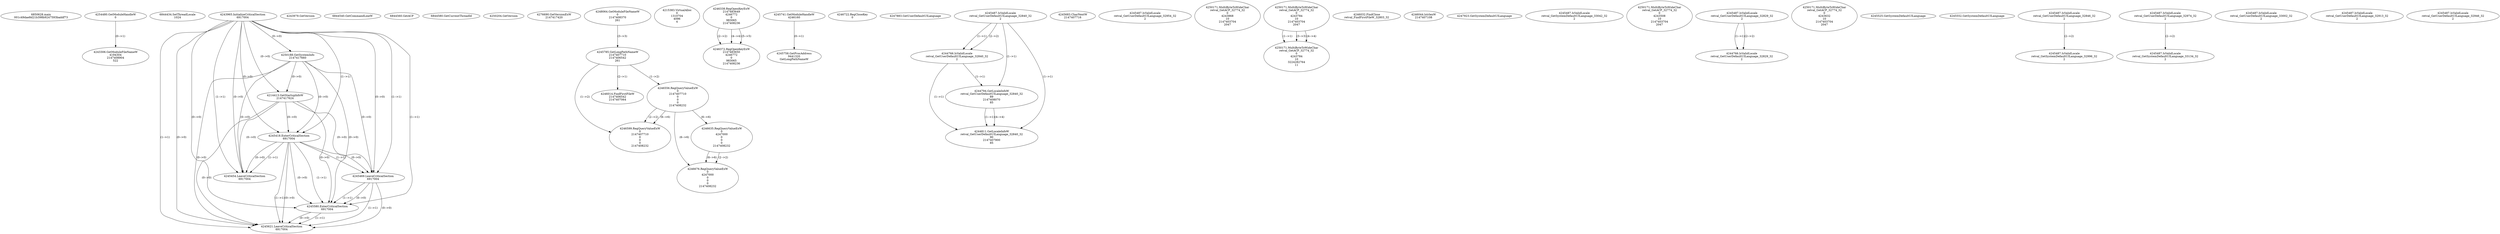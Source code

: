 // Global SCDG with merge call
digraph {
	0 [label="6850628.main
001c49dae8d21b398b9247593baddf73"]
	1 [label="4254480.GetModuleHandleW
0"]
	2 [label="6844434.SetThreadLocale
1024"]
	3 [label="4243965.InitializeCriticalSection
6917004"]
	4 [label="4243979.GetVersion
"]
	5 [label="4250188.GetSystemInfo
2147417660"]
	3 -> 5 [label="(0-->0)"]
	6 [label="6844540.GetCommandLineW
"]
	7 [label="4214413.GetStartupInfoW
2147417624"]
	3 -> 7 [label="(0-->0)"]
	5 -> 7 [label="(0-->0)"]
	8 [label="6844560.GetACP
"]
	9 [label="6844580.GetCurrentThreadId
"]
	10 [label="4250204.GetVersion
"]
	11 [label="4276690.GetVersionExW
2147417420"]
	12 [label="4243306.GetModuleFileNameW
4194304
2147408904
522"]
	1 -> 12 [label="(0-->1)"]
	13 [label="4248064.GetModuleFileNameW
0
2147408370
261"]
	14 [label="4215383.VirtualAlloc
0
1310704
4096
4"]
	15 [label="4246338.RegOpenKeyExW
2147483649
4246772
0
983065
2147408236"]
	16 [label="4246372.RegOpenKeyExW
2147483650
4246772
0
983065
2147408236"]
	15 -> 16 [label="(2-->2)"]
	15 -> 16 [label="(4-->4)"]
	15 -> 16 [label="(5-->5)"]
	17 [label="4245741.GetModuleHandleW
4246160"]
	18 [label="4245758.GetProcAddress
9441320
GetLongPathNameW"]
	17 -> 18 [label="(0-->1)"]
	19 [label="4245785.GetLongPathNameW
2147407710
2147406542
261"]
	13 -> 19 [label="(3-->3)"]
	20 [label="4246556.RegQueryValueExW
0
2147407710
0
0
0
2147408232"]
	19 -> 20 [label="(1-->2)"]
	21 [label="4246635.RegQueryValueExW
0
4247000
0
0
0
2147408232"]
	20 -> 21 [label="(6-->6)"]
	22 [label="4246722.RegCloseKey
0"]
	23 [label="4247883.GetUserDefaultUILanguage
"]
	24 [label="4245418.EnterCriticalSection
6917004"]
	3 -> 24 [label="(1-->1)"]
	3 -> 24 [label="(0-->0)"]
	5 -> 24 [label="(0-->0)"]
	7 -> 24 [label="(0-->0)"]
	25 [label="4245469.LeaveCriticalSection
6917004"]
	3 -> 25 [label="(1-->1)"]
	24 -> 25 [label="(1-->1)"]
	3 -> 25 [label="(0-->0)"]
	5 -> 25 [label="(0-->0)"]
	7 -> 25 [label="(0-->0)"]
	24 -> 25 [label="(0-->0)"]
	26 [label="4245487.IsValidLocale
retval_GetUserDefaultUILanguage_32840_32
2"]
	27 [label="4244766.IsValidLocale
retval_GetUserDefaultUILanguage_32840_32
2"]
	26 -> 27 [label="(1-->1)"]
	26 -> 27 [label="(2-->2)"]
	28 [label="4244794.GetLocaleInfoW
retval_GetUserDefaultUILanguage_32840_32
89
2147408070
85"]
	26 -> 28 [label="(1-->1)"]
	27 -> 28 [label="(1-->1)"]
	29 [label="4244811.GetLocaleInfoW
retval_GetUserDefaultUILanguage_32840_32
90
2147407900
85"]
	26 -> 29 [label="(1-->1)"]
	27 -> 29 [label="(1-->1)"]
	28 -> 29 [label="(1-->1)"]
	28 -> 29 [label="(4-->4)"]
	30 [label="4245683.CharNextW
2147407716"]
	31 [label="4246014.FindFirstFileW
2147406542
2147407064"]
	19 -> 31 [label="(2-->1)"]
	32 [label="4245487.IsValidLocale
retval_GetUserDefaultUILanguage_32954_32
2"]
	33 [label="4250171.MultiByteToWideChar
retval_GetACP_32774_32
0
4243868
10
2147403704
2047"]
	34 [label="4250171.MultiByteToWideChar
retval_GetACP_32774_32
0
4243784
10
2147403704
2047"]
	35 [label="4250171.MultiByteToWideChar
retval_GetACP_32774_32
0
4243784
10
3224282764
11"]
	34 -> 35 [label="(1-->1)"]
	34 -> 35 [label="(3-->3)"]
	34 -> 35 [label="(4-->4)"]
	36 [label="4246032.FindClose
retval_FindFirstFileW_32803_32"]
	37 [label="4246044.lstrlenW
2147407108"]
	38 [label="4245454.LeaveCriticalSection
6917004"]
	3 -> 38 [label="(1-->1)"]
	24 -> 38 [label="(1-->1)"]
	3 -> 38 [label="(0-->0)"]
	5 -> 38 [label="(0-->0)"]
	7 -> 38 [label="(0-->0)"]
	24 -> 38 [label="(0-->0)"]
	39 [label="4247923.GetSystemDefaultUILanguage
"]
	40 [label="4245487.IsValidLocale
retval_GetSystemDefaultUILanguage_33042_32
2"]
	41 [label="4250171.MultiByteToWideChar
retval_GetACP_32774_32
0
4243508
10
2147403704
2047"]
	42 [label="4246599.RegQueryValueExW
0
2147407710
0
0
0
2147408232"]
	19 -> 42 [label="(1-->2)"]
	20 -> 42 [label="(2-->2)"]
	20 -> 42 [label="(6-->6)"]
	43 [label="4245487.IsValidLocale
retval_GetUserDefaultUILanguage_32829_32
2"]
	44 [label="4250171.MultiByteToWideChar
retval_GetACP_32774_32
0
4243632
10
2147403704
2047"]
	45 [label="4244766.IsValidLocale
retval_GetUserDefaultUILanguage_32829_32
2"]
	43 -> 45 [label="(1-->1)"]
	43 -> 45 [label="(2-->2)"]
	46 [label="4245525.GetSystemDefaultUILanguage
"]
	47 [label="4245552.GetSystemDefaultUILanguage
"]
	48 [label="4245487.IsValidLocale
retval_GetUserDefaultUILanguage_32846_32
2"]
	49 [label="4246676.RegQueryValueExW
0
4247000
0
0
0
2147408232"]
	21 -> 49 [label="(2-->2)"]
	20 -> 49 [label="(6-->6)"]
	21 -> 49 [label="(6-->6)"]
	50 [label="4245487.IsValidLocale
retval_GetUserDefaultUILanguage_32974_32
2"]
	51 [label="4245487.IsValidLocale
retval_GetUserDefaultUILanguage_33002_32
2"]
	52 [label="4245580.EnterCriticalSection
6917004"]
	3 -> 52 [label="(1-->1)"]
	24 -> 52 [label="(1-->1)"]
	25 -> 52 [label="(1-->1)"]
	3 -> 52 [label="(0-->0)"]
	5 -> 52 [label="(0-->0)"]
	7 -> 52 [label="(0-->0)"]
	24 -> 52 [label="(0-->0)"]
	25 -> 52 [label="(0-->0)"]
	53 [label="4245621.LeaveCriticalSection
6917004"]
	3 -> 53 [label="(1-->1)"]
	24 -> 53 [label="(1-->1)"]
	25 -> 53 [label="(1-->1)"]
	52 -> 53 [label="(1-->1)"]
	3 -> 53 [label="(0-->0)"]
	5 -> 53 [label="(0-->0)"]
	7 -> 53 [label="(0-->0)"]
	24 -> 53 [label="(0-->0)"]
	25 -> 53 [label="(0-->0)"]
	52 -> 53 [label="(0-->0)"]
	54 [label="4245487.IsValidLocale
retval_GetSystemDefaultUILanguage_32996_32
2"]
	48 -> 54 [label="(2-->2)"]
	55 [label="4245487.IsValidLocale
retval_GetUserDefaultUILanguage_32913_32
2"]
	56 [label="4245487.IsValidLocale
retval_GetSystemDefaultUILanguage_33134_32
2"]
	50 -> 56 [label="(2-->2)"]
	57 [label="4245487.IsValidLocale
retval_GetUserDefaultUILanguage_32946_32
2"]
}

